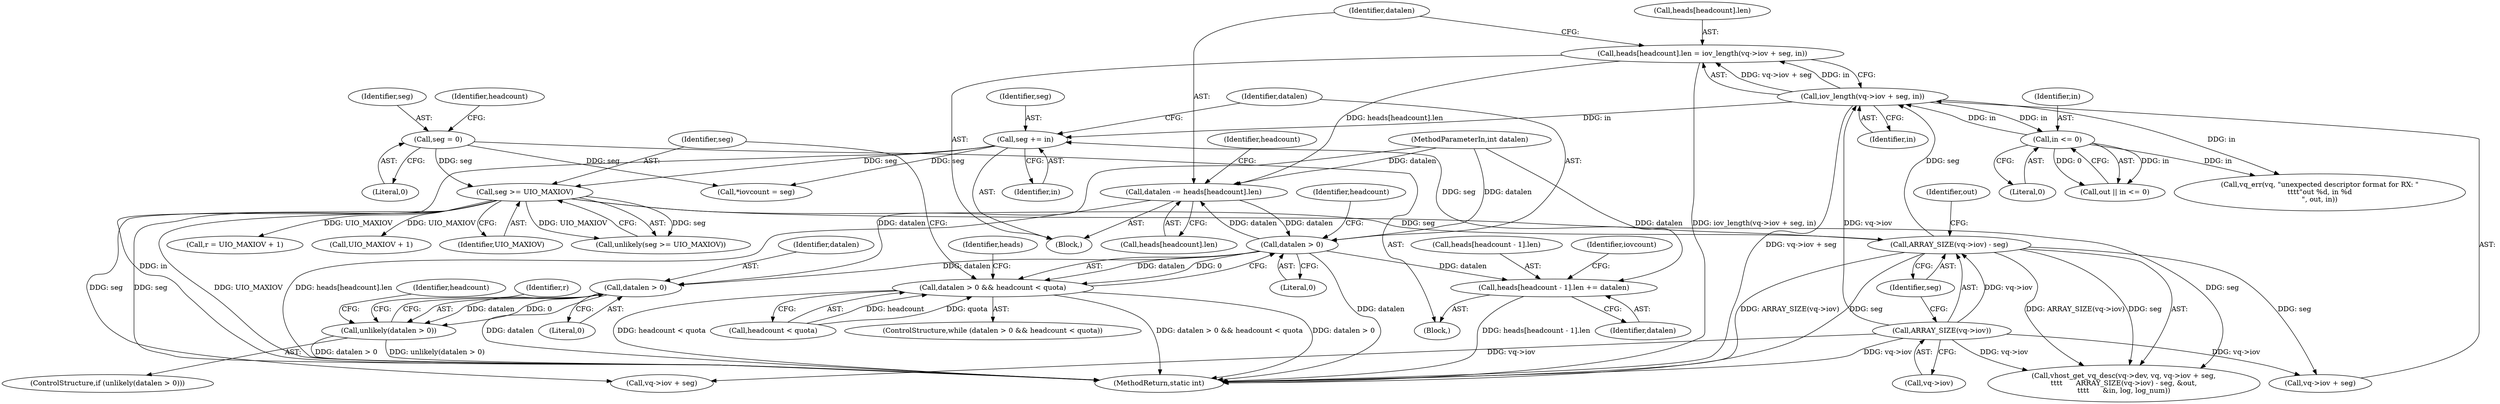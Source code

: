 digraph "0_linux_d8316f3991d207fe32881a9ac20241be8fa2bad0@integer" {
"1000218" [label="(Call,heads[headcount].len = iov_length(vq->iov + seg, in))"];
"1000224" [label="(Call,iov_length(vq->iov + seg, in))"];
"1000159" [label="(Call,ARRAY_SIZE(vq->iov))"];
"1000158" [label="(Call,ARRAY_SIZE(vq->iov) - seg)"];
"1000137" [label="(Call,seg >= UIO_MAXIOV)"];
"1000113" [label="(Call,seg = 0)"];
"1000240" [label="(Call,seg += in)"];
"1000185" [label="(Call,in <= 0)"];
"1000231" [label="(Call,datalen -= heads[headcount].len)"];
"1000128" [label="(Call,datalen > 0)"];
"1000127" [label="(Call,datalen > 0 && headcount < quota)"];
"1000243" [label="(Call,heads[headcount - 1].len += datalen)"];
"1000265" [label="(Call,datalen > 0)"];
"1000264" [label="(Call,unlikely(datalen > 0))"];
"1000270" [label="(Identifier,r)"];
"1000241" [label="(Identifier,seg)"];
"1000271" [label="(Call,UIO_MAXIOV + 1)"];
"1000232" [label="(Identifier,datalen)"];
"1000134" [label="(Block,)"];
"1000160" [label="(Call,vq->iov)"];
"1000137" [label="(Call,seg >= UIO_MAXIOV)"];
"1000148" [label="(Call,vhost_get_vq_desc(vq->dev, vq, vq->iov + seg,\n\t\t\t\t      ARRAY_SIZE(vq->iov) - seg, &out,\n\t\t\t\t      &in, log, log_num))"];
"1000136" [label="(Call,unlikely(seg >= UIO_MAXIOV))"];
"1000114" [label="(Identifier,seg)"];
"1000186" [label="(Identifier,in)"];
"1000266" [label="(Identifier,datalen)"];
"1000263" [label="(ControlStructure,if (unlikely(datalen > 0)))"];
"1000224" [label="(Call,iov_length(vq->iov + seg, in))"];
"1000239" [label="(Identifier,headcount)"];
"1000113" [label="(Call,seg = 0)"];
"1000219" [label="(Call,heads[headcount].len)"];
"1000104" [label="(MethodParameterIn,int datalen)"];
"1000165" [label="(Identifier,out)"];
"1000283" [label="(MethodReturn,static int)"];
"1000252" [label="(Call,*iovcount = seg)"];
"1000240" [label="(Call,seg += in)"];
"1000230" [label="(Identifier,in)"];
"1000243" [label="(Call,heads[headcount - 1].len += datalen)"];
"1000246" [label="(Identifier,heads)"];
"1000132" [label="(Identifier,headcount)"];
"1000127" [label="(Call,datalen > 0 && headcount < quota)"];
"1000115" [label="(Literal,0)"];
"1000189" [label="(Call,vq_err(vq, \"unexpected descriptor format for RX: \"\n\t\t\t\t\"out %d, in %d\n\", out, in))"];
"1000225" [label="(Call,vq->iov + seg)"];
"1000187" [label="(Literal,0)"];
"1000131" [label="(Call,headcount < quota)"];
"1000276" [label="(Identifier,headcount)"];
"1000231" [label="(Call,datalen -= heads[headcount].len)"];
"1000163" [label="(Identifier,seg)"];
"1000159" [label="(Call,ARRAY_SIZE(vq->iov))"];
"1000185" [label="(Call,in <= 0)"];
"1000128" [label="(Call,datalen > 0)"];
"1000118" [label="(Identifier,headcount)"];
"1000251" [label="(Identifier,datalen)"];
"1000244" [label="(Call,heads[headcount - 1].len)"];
"1000264" [label="(Call,unlikely(datalen > 0))"];
"1000158" [label="(Call,ARRAY_SIZE(vq->iov) - seg)"];
"1000242" [label="(Identifier,in)"];
"1000139" [label="(Identifier,UIO_MAXIOV)"];
"1000153" [label="(Call,vq->iov + seg)"];
"1000218" [label="(Call,heads[headcount].len = iov_length(vq->iov + seg, in))"];
"1000129" [label="(Identifier,datalen)"];
"1000183" [label="(Call,out || in <= 0)"];
"1000126" [label="(ControlStructure,while (datalen > 0 && headcount < quota))"];
"1000138" [label="(Identifier,seg)"];
"1000269" [label="(Call,r = UIO_MAXIOV + 1)"];
"1000267" [label="(Literal,0)"];
"1000254" [label="(Identifier,iovcount)"];
"1000265" [label="(Call,datalen > 0)"];
"1000109" [label="(Block,)"];
"1000130" [label="(Literal,0)"];
"1000233" [label="(Call,heads[headcount].len)"];
"1000218" -> "1000134"  [label="AST: "];
"1000218" -> "1000224"  [label="CFG: "];
"1000219" -> "1000218"  [label="AST: "];
"1000224" -> "1000218"  [label="AST: "];
"1000232" -> "1000218"  [label="CFG: "];
"1000218" -> "1000283"  [label="DDG: iov_length(vq->iov + seg, in)"];
"1000224" -> "1000218"  [label="DDG: vq->iov + seg"];
"1000224" -> "1000218"  [label="DDG: in"];
"1000218" -> "1000231"  [label="DDG: heads[headcount].len"];
"1000224" -> "1000230"  [label="CFG: "];
"1000225" -> "1000224"  [label="AST: "];
"1000230" -> "1000224"  [label="AST: "];
"1000224" -> "1000283"  [label="DDG: vq->iov + seg"];
"1000224" -> "1000185"  [label="DDG: in"];
"1000224" -> "1000189"  [label="DDG: in"];
"1000159" -> "1000224"  [label="DDG: vq->iov"];
"1000158" -> "1000224"  [label="DDG: seg"];
"1000185" -> "1000224"  [label="DDG: in"];
"1000224" -> "1000240"  [label="DDG: in"];
"1000159" -> "1000158"  [label="AST: "];
"1000159" -> "1000160"  [label="CFG: "];
"1000160" -> "1000159"  [label="AST: "];
"1000163" -> "1000159"  [label="CFG: "];
"1000159" -> "1000283"  [label="DDG: vq->iov"];
"1000159" -> "1000148"  [label="DDG: vq->iov"];
"1000159" -> "1000153"  [label="DDG: vq->iov"];
"1000159" -> "1000158"  [label="DDG: vq->iov"];
"1000159" -> "1000225"  [label="DDG: vq->iov"];
"1000158" -> "1000148"  [label="AST: "];
"1000158" -> "1000163"  [label="CFG: "];
"1000163" -> "1000158"  [label="AST: "];
"1000165" -> "1000158"  [label="CFG: "];
"1000158" -> "1000283"  [label="DDG: ARRAY_SIZE(vq->iov)"];
"1000158" -> "1000283"  [label="DDG: seg"];
"1000158" -> "1000148"  [label="DDG: ARRAY_SIZE(vq->iov)"];
"1000158" -> "1000148"  [label="DDG: seg"];
"1000137" -> "1000158"  [label="DDG: seg"];
"1000158" -> "1000225"  [label="DDG: seg"];
"1000158" -> "1000240"  [label="DDG: seg"];
"1000137" -> "1000136"  [label="AST: "];
"1000137" -> "1000139"  [label="CFG: "];
"1000138" -> "1000137"  [label="AST: "];
"1000139" -> "1000137"  [label="AST: "];
"1000136" -> "1000137"  [label="CFG: "];
"1000137" -> "1000283"  [label="DDG: UIO_MAXIOV"];
"1000137" -> "1000283"  [label="DDG: seg"];
"1000137" -> "1000136"  [label="DDG: seg"];
"1000137" -> "1000136"  [label="DDG: UIO_MAXIOV"];
"1000113" -> "1000137"  [label="DDG: seg"];
"1000240" -> "1000137"  [label="DDG: seg"];
"1000137" -> "1000148"  [label="DDG: seg"];
"1000137" -> "1000153"  [label="DDG: seg"];
"1000137" -> "1000269"  [label="DDG: UIO_MAXIOV"];
"1000137" -> "1000271"  [label="DDG: UIO_MAXIOV"];
"1000113" -> "1000109"  [label="AST: "];
"1000113" -> "1000115"  [label="CFG: "];
"1000114" -> "1000113"  [label="AST: "];
"1000115" -> "1000113"  [label="AST: "];
"1000118" -> "1000113"  [label="CFG: "];
"1000113" -> "1000252"  [label="DDG: seg"];
"1000240" -> "1000134"  [label="AST: "];
"1000240" -> "1000242"  [label="CFG: "];
"1000241" -> "1000240"  [label="AST: "];
"1000242" -> "1000240"  [label="AST: "];
"1000129" -> "1000240"  [label="CFG: "];
"1000240" -> "1000283"  [label="DDG: in"];
"1000240" -> "1000252"  [label="DDG: seg"];
"1000185" -> "1000183"  [label="AST: "];
"1000185" -> "1000187"  [label="CFG: "];
"1000186" -> "1000185"  [label="AST: "];
"1000187" -> "1000185"  [label="AST: "];
"1000183" -> "1000185"  [label="CFG: "];
"1000185" -> "1000183"  [label="DDG: in"];
"1000185" -> "1000183"  [label="DDG: 0"];
"1000185" -> "1000189"  [label="DDG: in"];
"1000231" -> "1000134"  [label="AST: "];
"1000231" -> "1000233"  [label="CFG: "];
"1000232" -> "1000231"  [label="AST: "];
"1000233" -> "1000231"  [label="AST: "];
"1000239" -> "1000231"  [label="CFG: "];
"1000231" -> "1000283"  [label="DDG: heads[headcount].len"];
"1000231" -> "1000128"  [label="DDG: datalen"];
"1000128" -> "1000231"  [label="DDG: datalen"];
"1000104" -> "1000231"  [label="DDG: datalen"];
"1000128" -> "1000127"  [label="AST: "];
"1000128" -> "1000130"  [label="CFG: "];
"1000129" -> "1000128"  [label="AST: "];
"1000130" -> "1000128"  [label="AST: "];
"1000132" -> "1000128"  [label="CFG: "];
"1000127" -> "1000128"  [label="CFG: "];
"1000128" -> "1000283"  [label="DDG: datalen"];
"1000128" -> "1000127"  [label="DDG: datalen"];
"1000128" -> "1000127"  [label="DDG: 0"];
"1000104" -> "1000128"  [label="DDG: datalen"];
"1000128" -> "1000243"  [label="DDG: datalen"];
"1000128" -> "1000265"  [label="DDG: datalen"];
"1000127" -> "1000126"  [label="AST: "];
"1000127" -> "1000131"  [label="CFG: "];
"1000131" -> "1000127"  [label="AST: "];
"1000138" -> "1000127"  [label="CFG: "];
"1000246" -> "1000127"  [label="CFG: "];
"1000127" -> "1000283"  [label="DDG: datalen > 0 && headcount < quota"];
"1000127" -> "1000283"  [label="DDG: datalen > 0"];
"1000127" -> "1000283"  [label="DDG: headcount < quota"];
"1000131" -> "1000127"  [label="DDG: headcount"];
"1000131" -> "1000127"  [label="DDG: quota"];
"1000243" -> "1000109"  [label="AST: "];
"1000243" -> "1000251"  [label="CFG: "];
"1000244" -> "1000243"  [label="AST: "];
"1000251" -> "1000243"  [label="AST: "];
"1000254" -> "1000243"  [label="CFG: "];
"1000243" -> "1000283"  [label="DDG: heads[headcount - 1].len"];
"1000104" -> "1000243"  [label="DDG: datalen"];
"1000265" -> "1000264"  [label="AST: "];
"1000265" -> "1000267"  [label="CFG: "];
"1000266" -> "1000265"  [label="AST: "];
"1000267" -> "1000265"  [label="AST: "];
"1000264" -> "1000265"  [label="CFG: "];
"1000265" -> "1000283"  [label="DDG: datalen"];
"1000265" -> "1000264"  [label="DDG: datalen"];
"1000265" -> "1000264"  [label="DDG: 0"];
"1000104" -> "1000265"  [label="DDG: datalen"];
"1000264" -> "1000263"  [label="AST: "];
"1000270" -> "1000264"  [label="CFG: "];
"1000276" -> "1000264"  [label="CFG: "];
"1000264" -> "1000283"  [label="DDG: datalen > 0"];
"1000264" -> "1000283"  [label="DDG: unlikely(datalen > 0)"];
}
